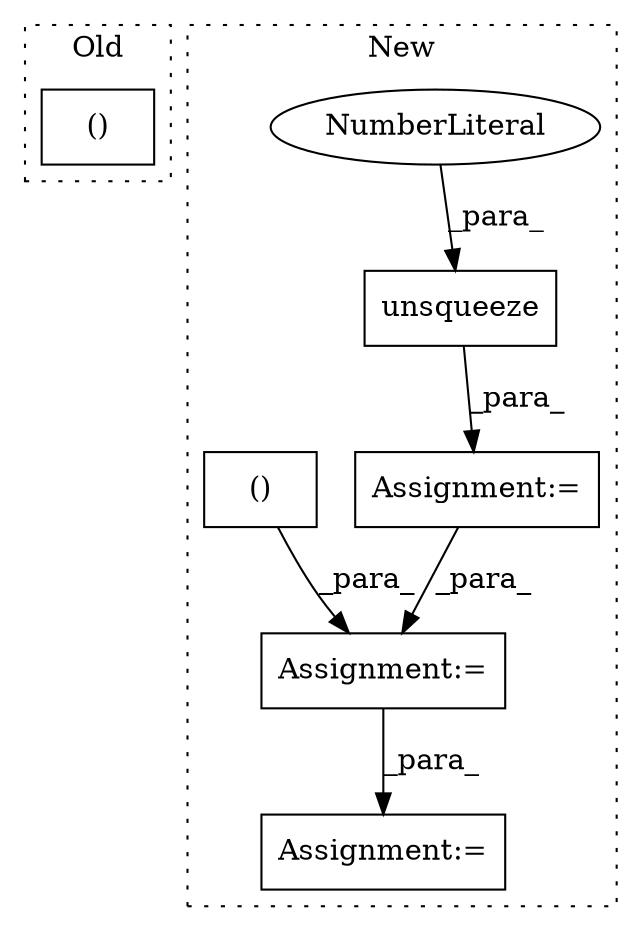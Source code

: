 digraph G {
subgraph cluster0 {
1 [label="()" a="106" s="2070" l="23" shape="box"];
label = "Old";
style="dotted";
}
subgraph cluster1 {
2 [label="unsqueeze" a="32" s="2523,2534" l="10,1" shape="box"];
3 [label="NumberLiteral" a="34" s="2533" l="1" shape="ellipse"];
4 [label="Assignment:=" a="7" s="2691" l="1" shape="box"];
5 [label="()" a="106" s="2610" l="43" shape="box"];
6 [label="Assignment:=" a="7" s="2560" l="1" shape="box"];
7 [label="Assignment:=" a="7" s="2502" l="1" shape="box"];
label = "New";
style="dotted";
}
2 -> 7 [label="_para_"];
3 -> 2 [label="_para_"];
5 -> 6 [label="_para_"];
6 -> 4 [label="_para_"];
7 -> 6 [label="_para_"];
}